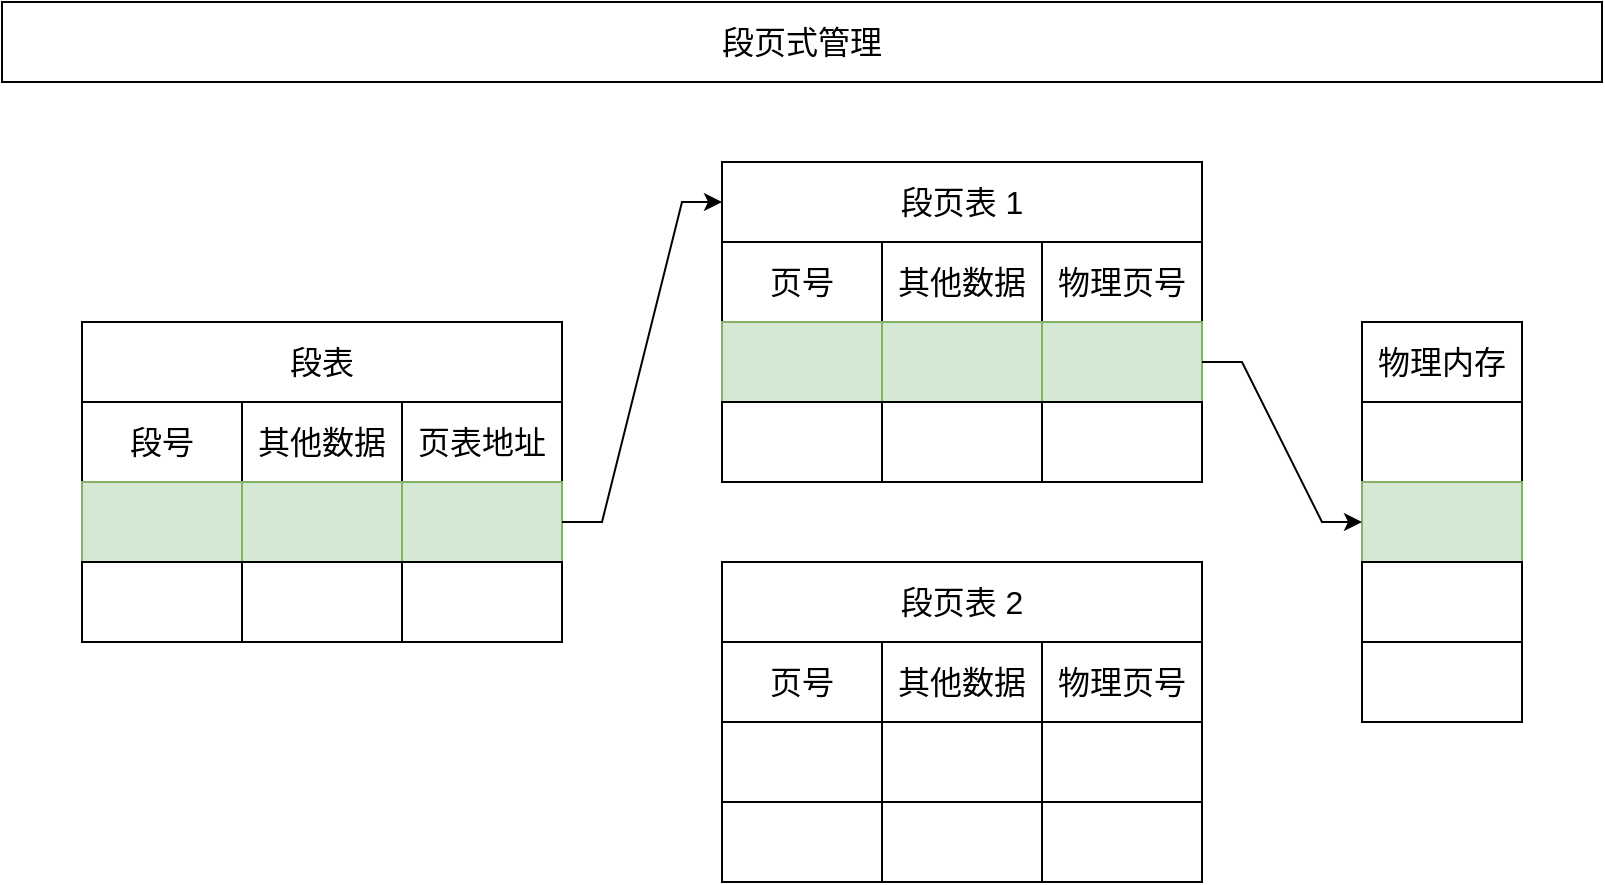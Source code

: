 <mxfile version="17.4.2" type="device"><diagram id="UDlizHPyq2F-EiQFJnR5" name="第 1 页"><mxGraphModel dx="1088" dy="843" grid="1" gridSize="10" guides="0" tooltips="1" connect="0" arrows="0" fold="1" page="1" pageScale="1" pageWidth="827" pageHeight="1169" math="0" shadow="0"><root><mxCell id="0"/><mxCell id="1" parent="0"/><mxCell id="t6T3o283fWgh9H9wGAyo-266" value="段表" style="rounded=0;whiteSpace=wrap;html=1;fontSize=16;strokeColor=default;fillColor=none;container=0;" parent="1" vertex="1"><mxGeometry x="80" y="200" width="240" height="40" as="geometry"/></mxCell><mxCell id="t6T3o283fWgh9H9wGAyo-267" value="段号" style="rounded=0;whiteSpace=wrap;html=1;fontSize=16;strokeColor=default;fillColor=none;container=0;" parent="1" vertex="1"><mxGeometry x="80" y="240" width="80" height="40" as="geometry"/></mxCell><mxCell id="t6T3o283fWgh9H9wGAyo-268" value="其他数据" style="rounded=0;whiteSpace=wrap;html=1;fontSize=16;strokeColor=default;fillColor=none;container=0;" parent="1" vertex="1"><mxGeometry x="160" y="240" width="80" height="40" as="geometry"/></mxCell><mxCell id="t6T3o283fWgh9H9wGAyo-269" value="页表地址" style="rounded=0;whiteSpace=wrap;html=1;fontSize=16;strokeColor=default;fillColor=none;container=0;" parent="1" vertex="1"><mxGeometry x="240" y="240" width="80" height="40" as="geometry"/></mxCell><mxCell id="t6T3o283fWgh9H9wGAyo-270" value="" style="rounded=0;whiteSpace=wrap;html=1;fontSize=16;strokeColor=#82b366;fillColor=#d5e8d4;container=0;" parent="1" vertex="1"><mxGeometry x="80" y="280" width="80" height="40" as="geometry"/></mxCell><mxCell id="t6T3o283fWgh9H9wGAyo-271" value="" style="rounded=0;whiteSpace=wrap;html=1;fontSize=16;strokeColor=#82b366;fillColor=#d5e8d4;container=0;" parent="1" vertex="1"><mxGeometry x="160" y="280" width="80" height="40" as="geometry"/></mxCell><mxCell id="t6T3o283fWgh9H9wGAyo-272" value="" style="rounded=0;whiteSpace=wrap;html=1;fontSize=16;strokeColor=#82b366;fillColor=#d5e8d4;container=0;" parent="1" vertex="1"><mxGeometry x="240" y="280" width="80" height="40" as="geometry"/></mxCell><mxCell id="t6T3o283fWgh9H9wGAyo-273" value="" style="rounded=0;whiteSpace=wrap;html=1;fontSize=16;strokeColor=default;fillColor=none;container=0;" parent="1" vertex="1"><mxGeometry x="80" y="320" width="80" height="40" as="geometry"/></mxCell><mxCell id="t6T3o283fWgh9H9wGAyo-274" value="" style="rounded=0;whiteSpace=wrap;html=1;fontSize=16;strokeColor=default;fillColor=none;container=0;" parent="1" vertex="1"><mxGeometry x="160" y="320" width="80" height="40" as="geometry"/></mxCell><mxCell id="t6T3o283fWgh9H9wGAyo-275" value="" style="rounded=0;whiteSpace=wrap;html=1;fontSize=16;strokeColor=default;fillColor=none;container=0;" parent="1" vertex="1"><mxGeometry x="240" y="320" width="80" height="40" as="geometry"/></mxCell><mxCell id="t6T3o283fWgh9H9wGAyo-276" value="页号" style="rounded=0;whiteSpace=wrap;html=1;fontSize=16;strokeColor=default;fillColor=none;container=0;" parent="1" vertex="1"><mxGeometry x="400" y="160" width="80" height="40" as="geometry"/></mxCell><mxCell id="t6T3o283fWgh9H9wGAyo-277" value="物理页号" style="rounded=0;whiteSpace=wrap;html=1;fontSize=16;strokeColor=default;fillColor=none;container=0;" parent="1" vertex="1"><mxGeometry x="560" y="160" width="80" height="40" as="geometry"/></mxCell><mxCell id="t6T3o283fWgh9H9wGAyo-278" value="其他数据" style="rounded=0;whiteSpace=wrap;html=1;fontSize=16;strokeColor=default;fillColor=none;container=0;" parent="1" vertex="1"><mxGeometry x="480" y="160" width="80" height="40" as="geometry"/></mxCell><mxCell id="t6T3o283fWgh9H9wGAyo-279" value="物理内存" style="rounded=0;whiteSpace=wrap;html=1;fontSize=16;strokeColor=default;fillColor=none;container=0;" parent="1" vertex="1"><mxGeometry x="720" y="200" width="80" height="40" as="geometry"/></mxCell><mxCell id="t6T3o283fWgh9H9wGAyo-280" value="" style="rounded=0;whiteSpace=wrap;html=1;fontSize=16;strokeColor=default;fillColor=none;container=0;" parent="1" vertex="1"><mxGeometry x="720" y="240" width="80" height="40" as="geometry"/></mxCell><mxCell id="t6T3o283fWgh9H9wGAyo-281" value="" style="rounded=0;whiteSpace=wrap;html=1;fontSize=16;strokeColor=#82b366;fillColor=#d5e8d4;container=0;" parent="1" vertex="1"><mxGeometry x="720" y="280" width="80" height="40" as="geometry"/></mxCell><mxCell id="t6T3o283fWgh9H9wGAyo-282" value="" style="rounded=0;whiteSpace=wrap;html=1;fontSize=16;strokeColor=default;fillColor=none;container=0;" parent="1" vertex="1"><mxGeometry x="720" y="320" width="80" height="40" as="geometry"/></mxCell><mxCell id="t6T3o283fWgh9H9wGAyo-283" value="" style="rounded=0;whiteSpace=wrap;html=1;fontSize=16;strokeColor=default;fillColor=none;container=0;" parent="1" vertex="1"><mxGeometry x="720" y="360" width="80" height="40" as="geometry"/></mxCell><mxCell id="t6T3o283fWgh9H9wGAyo-284" value="" style="rounded=0;whiteSpace=wrap;html=1;fontSize=16;strokeColor=#82b366;fillColor=#d5e8d4;container=0;" parent="1" vertex="1"><mxGeometry x="400" y="200" width="80" height="40" as="geometry"/></mxCell><mxCell id="t6T3o283fWgh9H9wGAyo-285" value="" style="rounded=0;whiteSpace=wrap;html=1;fontSize=16;strokeColor=#82b366;fillColor=#d5e8d4;container=0;" parent="1" vertex="1"><mxGeometry x="480" y="200" width="80" height="40" as="geometry"/></mxCell><mxCell id="t6T3o283fWgh9H9wGAyo-286" value="" style="rounded=0;whiteSpace=wrap;html=1;fontSize=16;strokeColor=#82b366;fillColor=#d5e8d4;container=0;" parent="1" vertex="1"><mxGeometry x="560" y="200" width="80" height="40" as="geometry"/></mxCell><mxCell id="t6T3o283fWgh9H9wGAyo-287" value="" style="rounded=0;whiteSpace=wrap;html=1;fontSize=16;strokeColor=default;fillColor=none;container=0;" parent="1" vertex="1"><mxGeometry x="400" y="240" width="80" height="40" as="geometry"/></mxCell><mxCell id="t6T3o283fWgh9H9wGAyo-288" value="" style="rounded=0;whiteSpace=wrap;html=1;fontSize=16;strokeColor=default;fillColor=none;container=0;" parent="1" vertex="1"><mxGeometry x="480" y="240" width="80" height="40" as="geometry"/></mxCell><mxCell id="t6T3o283fWgh9H9wGAyo-289" value="" style="rounded=0;whiteSpace=wrap;html=1;fontSize=16;strokeColor=default;fillColor=none;container=0;" parent="1" vertex="1"><mxGeometry x="560" y="240" width="80" height="40" as="geometry"/></mxCell><mxCell id="t6T3o283fWgh9H9wGAyo-290" value="页号" style="rounded=0;whiteSpace=wrap;html=1;fontSize=16;strokeColor=default;fillColor=none;container=0;" parent="1" vertex="1"><mxGeometry x="400" y="360" width="80" height="40" as="geometry"/></mxCell><mxCell id="t6T3o283fWgh9H9wGAyo-291" value="物理页号" style="rounded=0;whiteSpace=wrap;html=1;fontSize=16;strokeColor=default;fillColor=none;container=0;" parent="1" vertex="1"><mxGeometry x="560" y="360" width="80" height="40" as="geometry"/></mxCell><mxCell id="t6T3o283fWgh9H9wGAyo-292" value="其他数据" style="rounded=0;whiteSpace=wrap;html=1;fontSize=16;strokeColor=default;fillColor=none;container=0;" parent="1" vertex="1"><mxGeometry x="480" y="360" width="80" height="40" as="geometry"/></mxCell><mxCell id="t6T3o283fWgh9H9wGAyo-293" value="" style="rounded=0;whiteSpace=wrap;html=1;fontSize=16;strokeColor=default;fillColor=none;container=0;" parent="1" vertex="1"><mxGeometry x="400" y="400" width="80" height="40" as="geometry"/></mxCell><mxCell id="t6T3o283fWgh9H9wGAyo-294" value="" style="rounded=0;whiteSpace=wrap;html=1;fontSize=16;strokeColor=default;fillColor=none;container=0;" parent="1" vertex="1"><mxGeometry x="480" y="400" width="80" height="40" as="geometry"/></mxCell><mxCell id="t6T3o283fWgh9H9wGAyo-295" value="" style="rounded=0;whiteSpace=wrap;html=1;fontSize=16;strokeColor=default;fillColor=none;container=0;" parent="1" vertex="1"><mxGeometry x="560" y="400" width="80" height="40" as="geometry"/></mxCell><mxCell id="t6T3o283fWgh9H9wGAyo-296" value="" style="rounded=0;whiteSpace=wrap;html=1;fontSize=16;strokeColor=default;fillColor=none;container=0;" parent="1" vertex="1"><mxGeometry x="400" y="440" width="80" height="40" as="geometry"/></mxCell><mxCell id="t6T3o283fWgh9H9wGAyo-297" value="" style="rounded=0;whiteSpace=wrap;html=1;fontSize=16;strokeColor=default;fillColor=none;container=0;" parent="1" vertex="1"><mxGeometry x="480" y="440" width="80" height="40" as="geometry"/></mxCell><mxCell id="t6T3o283fWgh9H9wGAyo-298" value="" style="rounded=0;whiteSpace=wrap;html=1;fontSize=16;strokeColor=default;fillColor=none;container=0;" parent="1" vertex="1"><mxGeometry x="560" y="440" width="80" height="40" as="geometry"/></mxCell><mxCell id="t6T3o283fWgh9H9wGAyo-301" value="" style="endArrow=classic;html=1;rounded=0;fontSize=16;strokeColor=default;" parent="1" source="t6T3o283fWgh9H9wGAyo-272" target="t6T3o283fWgh9H9wGAyo-302" edge="1"><mxGeometry width="50" height="50" relative="1" as="geometry"><mxPoint x="650" y="230" as="sourcePoint"/><mxPoint x="390" y="140" as="targetPoint"/><Array as="points"><mxPoint x="340" y="300"/><mxPoint x="380" y="140"/></Array></mxGeometry></mxCell><mxCell id="t6T3o283fWgh9H9wGAyo-302" value="段页表 1" style="rounded=0;whiteSpace=wrap;html=1;fontSize=16;strokeColor=default;fillColor=none;container=0;" parent="1" vertex="1"><mxGeometry x="400" y="120" width="240" height="40" as="geometry"/></mxCell><mxCell id="t6T3o283fWgh9H9wGAyo-303" value="&lt;span&gt;段页表 2&lt;/span&gt;" style="rounded=0;whiteSpace=wrap;html=1;fontSize=16;strokeColor=default;fillColor=none;container=0;" parent="1" vertex="1"><mxGeometry x="400" y="320" width="240" height="40" as="geometry"/></mxCell><mxCell id="t6T3o283fWgh9H9wGAyo-304" value="" style="endArrow=classic;html=1;rounded=0;fontSize=16;strokeColor=default;" parent="1" source="t6T3o283fWgh9H9wGAyo-286" target="t6T3o283fWgh9H9wGAyo-281" edge="1"><mxGeometry width="50" height="50" relative="1" as="geometry"><mxPoint x="610" y="230" as="sourcePoint"/><mxPoint x="660" y="180" as="targetPoint"/><Array as="points"><mxPoint x="660" y="220"/><mxPoint x="700" y="300"/></Array></mxGeometry></mxCell><mxCell id="t6T3o283fWgh9H9wGAyo-305" value="段页式管理" style="rounded=0;whiteSpace=wrap;html=1;fontSize=16;strokeColor=default;fillColor=none;container=0;" parent="1" vertex="1"><mxGeometry x="40" y="40" width="800" height="40" as="geometry"/></mxCell></root></mxGraphModel></diagram></mxfile>